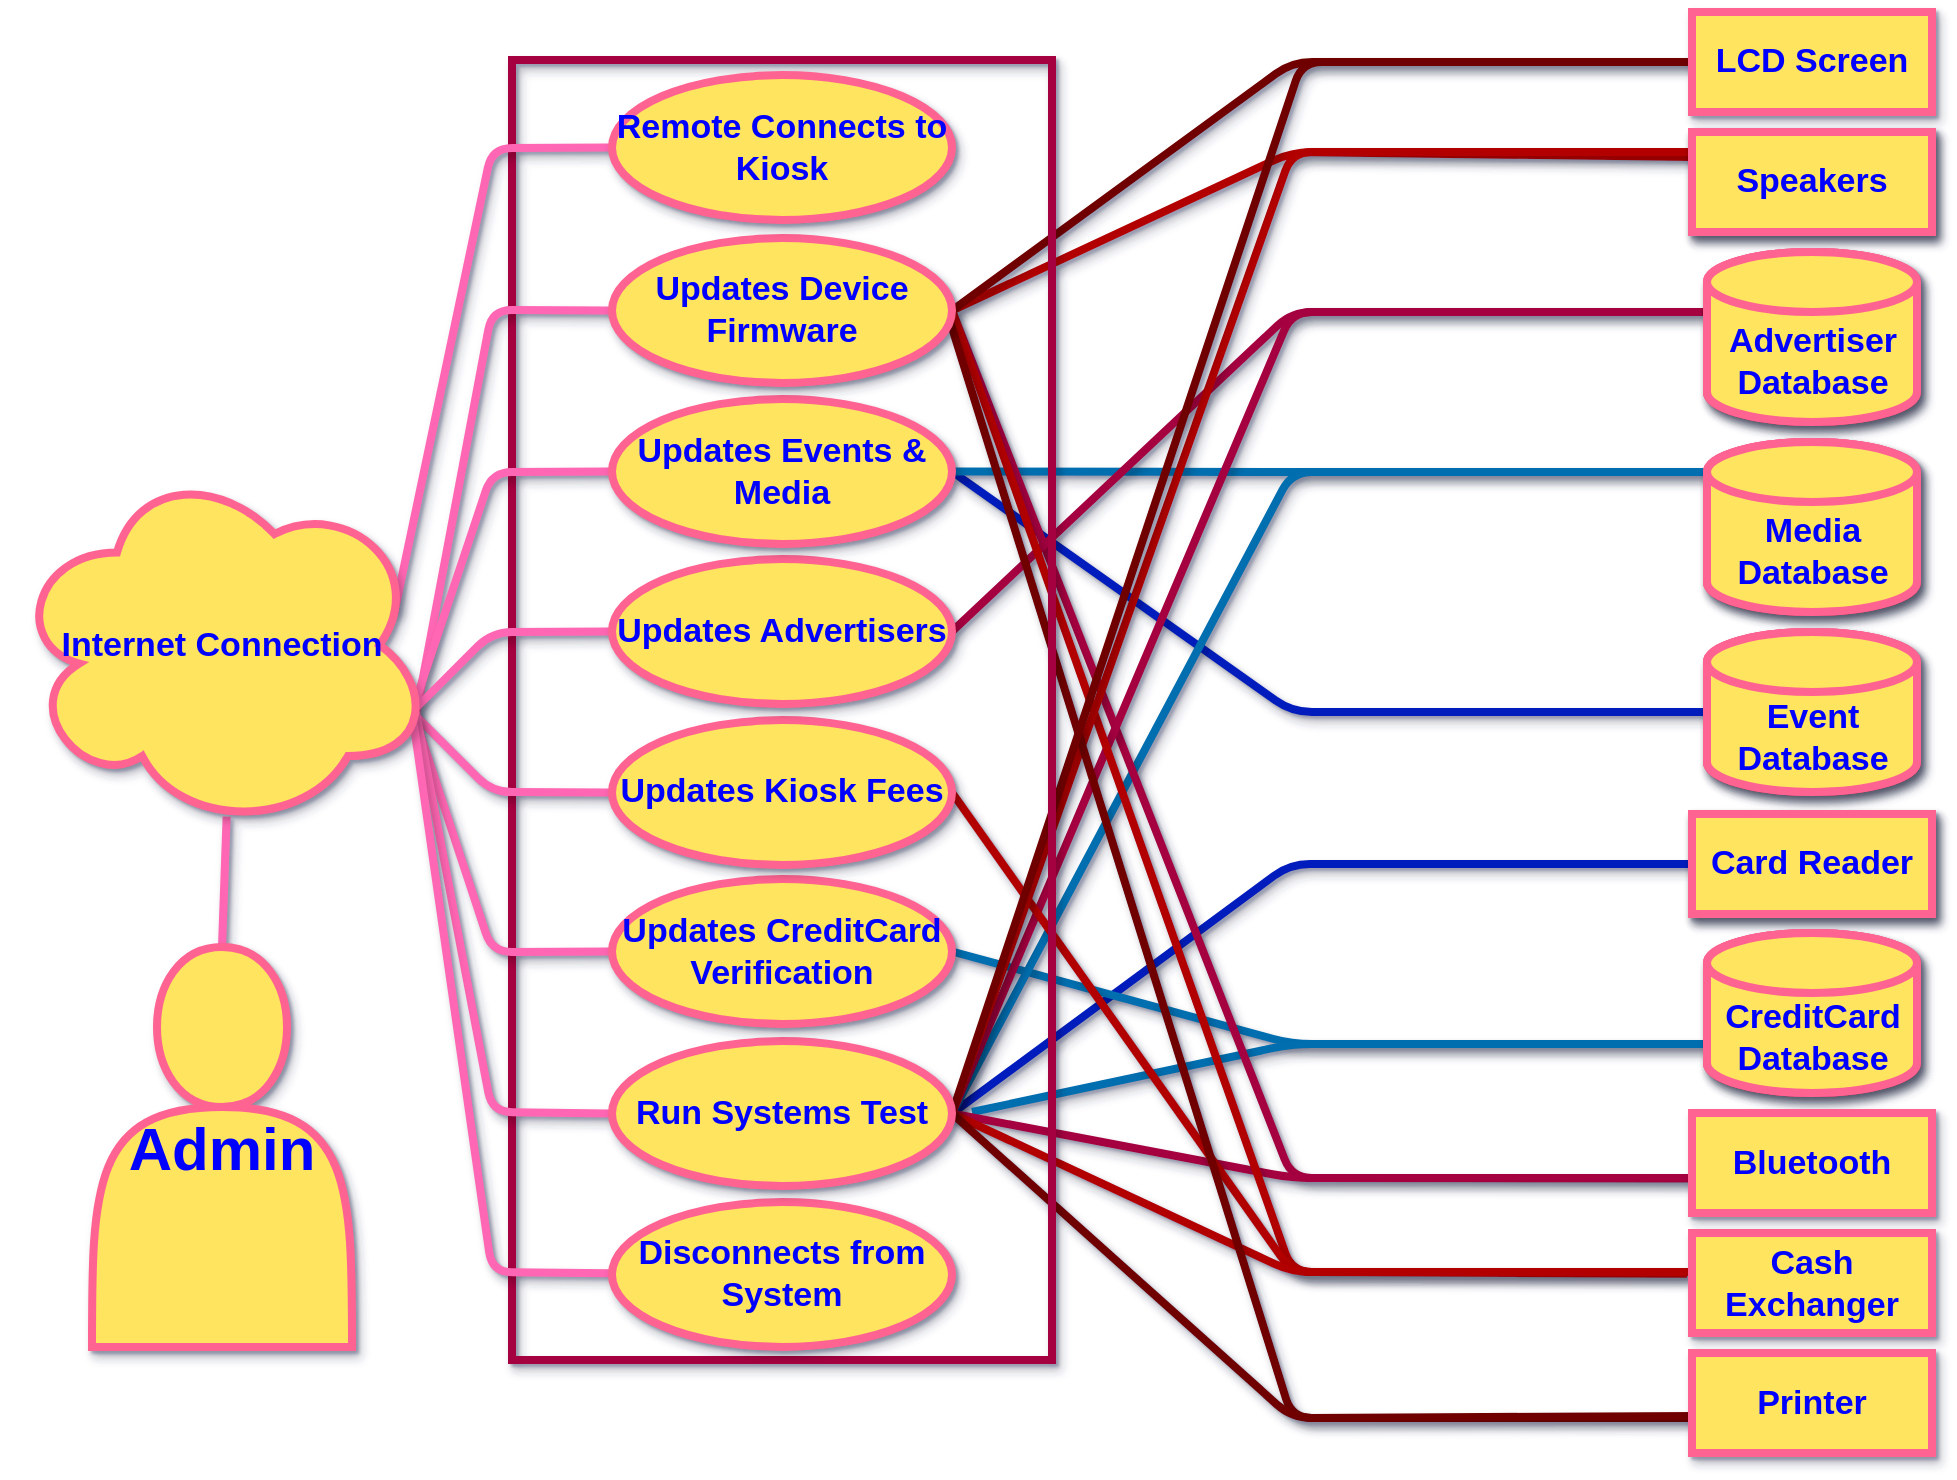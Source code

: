 <mxfile>
    <diagram id="VJWeUaAA5fhg7bQ674Pf" name="Page-1">
        <mxGraphModel dx="1758" dy="791" grid="1" gridSize="40" guides="1" tooltips="1" connect="1" arrows="1" fold="1" page="1" pageScale="1" pageWidth="1400" pageHeight="850" math="0" shadow="1">
            <root>
                <mxCell id="0"/>
                <mxCell id="1" parent="0"/>
                <mxCell id="126" value="" style="edgeStyle=none;endArrow=none;verticalAlign=bottom;strokeColor=#001DBC;strokeWidth=4;exitX=0;exitY=0.5;exitDx=0;exitDy=0;shadow=1;html=1;labelBorderColor=none;labelBackgroundColor=none;align=center;fontColor=#0000FF;entryX=1;entryY=0.5;entryDx=0;entryDy=0;fillColor=#0050ef;exitPerimeter=0;" edge="1" parent="1" source="32" target="98">
                    <mxGeometry width="160" relative="1" as="geometry">
                        <mxPoint x="920" y="194" as="sourcePoint"/>
                        <mxPoint x="550" y="239.25" as="targetPoint"/>
                        <Array as="points">
                            <mxPoint x="680" y="400"/>
                        </Array>
                    </mxGeometry>
                </mxCell>
                <mxCell id="137" value="" style="edgeStyle=none;endArrow=none;verticalAlign=bottom;strokeColor=#001DBC;strokeWidth=4;shadow=1;html=1;labelBorderColor=none;labelBackgroundColor=none;align=center;fontColor=#0000FF;entryX=1;entryY=0.5;entryDx=0;entryDy=0;fillColor=#0050ef;exitX=0;exitY=0.5;exitDx=0;exitDy=0;" edge="1" parent="1" source="140" target="103">
                    <mxGeometry width="160" relative="1" as="geometry">
                        <mxPoint x="888" y="440" as="sourcePoint"/>
                        <mxPoint x="509.16" y="308.59" as="targetPoint"/>
                        <Array as="points">
                            <mxPoint x="679" y="476"/>
                        </Array>
                    </mxGeometry>
                </mxCell>
                <mxCell id="129" value="" style="edgeStyle=none;endArrow=none;verticalAlign=bottom;strokeColor=#006EAF;strokeWidth=4;shadow=1;html=1;labelBorderColor=none;labelBackgroundColor=none;align=center;fontColor=#0000FF;entryX=1;entryY=0.5;entryDx=0;entryDy=0;fillColor=#1ba1e2;exitX=0;exitY=0;exitDx=0;exitDy=15;exitPerimeter=0;" edge="1" parent="1" source="30" target="98">
                    <mxGeometry width="160" relative="1" as="geometry">
                        <mxPoint x="887" y="329" as="sourcePoint"/>
                        <mxPoint x="550" y="319.75" as="targetPoint"/>
                        <Array as="points">
                            <mxPoint x="680" y="280"/>
                        </Array>
                    </mxGeometry>
                </mxCell>
                <mxCell id="130" value="" style="edgeStyle=none;endArrow=none;verticalAlign=bottom;strokeColor=#006EAF;strokeWidth=4;shadow=1;html=1;labelBorderColor=none;labelBackgroundColor=none;align=center;fontColor=#0000FF;entryX=1;entryY=0.5;entryDx=0;entryDy=0;fillColor=#1ba1e2;" edge="1" parent="1" target="102">
                    <mxGeometry width="160" relative="1" as="geometry">
                        <mxPoint x="886" y="566" as="sourcePoint"/>
                        <mxPoint x="550" y="319.75" as="targetPoint"/>
                        <Array as="points">
                            <mxPoint x="680" y="566"/>
                        </Array>
                    </mxGeometry>
                </mxCell>
                <mxCell id="136" value="" style="edgeStyle=none;endArrow=none;verticalAlign=bottom;strokeColor=#006EAF;strokeWidth=4;shadow=1;html=1;labelBorderColor=none;labelBackgroundColor=none;align=center;fontColor=#0000FF;fillColor=#1ba1e2;exitX=0;exitY=0;exitDx=0;exitDy=15;exitPerimeter=0;entryX=1;entryY=0.5;entryDx=0;entryDy=0;" edge="1" parent="1" source="30" target="103">
                    <mxGeometry width="160" relative="1" as="geometry">
                        <mxPoint x="927" y="369" as="sourcePoint"/>
                        <mxPoint x="520" y="600" as="targetPoint"/>
                        <Array as="points">
                            <mxPoint x="680" y="280"/>
                        </Array>
                    </mxGeometry>
                </mxCell>
                <mxCell id="138" value="" style="edgeStyle=none;endArrow=none;verticalAlign=bottom;strokeColor=#006EAF;strokeWidth=4;shadow=1;html=1;labelBorderColor=none;labelBackgroundColor=none;align=center;fontColor=#0000FF;fillColor=#1ba1e2;" edge="1" parent="1">
                    <mxGeometry width="160" relative="1" as="geometry">
                        <mxPoint x="887" y="566" as="sourcePoint"/>
                        <mxPoint x="520" y="600" as="targetPoint"/>
                        <Array as="points">
                            <mxPoint x="680" y="566"/>
                        </Array>
                    </mxGeometry>
                </mxCell>
                <mxCell id="116" value="" style="edgeStyle=none;endArrow=none;verticalAlign=bottom;strokeColor=#A50040;strokeWidth=4;exitX=0.015;exitY=0.656;exitDx=0;exitDy=0;shadow=1;html=1;labelBorderColor=none;labelBackgroundColor=none;align=center;fontColor=#0000FF;entryX=1;entryY=0.5;entryDx=0;entryDy=0;fillColor=#d80073;exitPerimeter=0;" edge="1" parent="1" source="43" target="97">
                    <mxGeometry width="160" relative="1" as="geometry">
                        <mxPoint x="920" y="134" as="sourcePoint"/>
                        <mxPoint x="550.0" y="239.25" as="targetPoint"/>
                        <Array as="points">
                            <mxPoint x="680" y="633"/>
                        </Array>
                    </mxGeometry>
                </mxCell>
                <mxCell id="127" value="" style="edgeStyle=none;endArrow=none;verticalAlign=bottom;strokeColor=#A50040;strokeWidth=4;shadow=1;html=1;labelBorderColor=none;labelBackgroundColor=none;align=center;fontColor=#0000FF;entryX=1;entryY=0.5;entryDx=0;entryDy=0;fillColor=#d80073;" edge="1" parent="1" target="100">
                    <mxGeometry width="160" relative="1" as="geometry">
                        <mxPoint x="888" y="200" as="sourcePoint"/>
                        <mxPoint x="550" y="319.75" as="targetPoint"/>
                        <Array as="points">
                            <mxPoint x="680" y="200"/>
                        </Array>
                    </mxGeometry>
                </mxCell>
                <mxCell id="135" value="" style="edgeStyle=none;endArrow=none;verticalAlign=bottom;strokeColor=#A50040;strokeWidth=4;shadow=1;html=1;labelBorderColor=none;labelBackgroundColor=none;align=center;fontColor=#0000FF;fillColor=#d80073;entryX=1;entryY=0.5;entryDx=0;entryDy=0;" edge="1" parent="1" target="103">
                    <mxGeometry width="160" relative="1" as="geometry">
                        <mxPoint x="885" y="200" as="sourcePoint"/>
                        <mxPoint x="520" y="600" as="targetPoint"/>
                        <Array as="points">
                            <mxPoint x="680" y="200"/>
                        </Array>
                    </mxGeometry>
                </mxCell>
                <mxCell id="139" value="" style="edgeStyle=none;endArrow=none;verticalAlign=bottom;strokeColor=#A50040;strokeWidth=4;shadow=1;html=1;labelBorderColor=none;labelBackgroundColor=none;align=center;fontColor=#0000FF;entryX=1;entryY=0.5;entryDx=0;entryDy=0;fillColor=#d80073;" edge="1" parent="1" target="103">
                    <mxGeometry width="160" relative="1" as="geometry">
                        <mxPoint x="880" y="633" as="sourcePoint"/>
                        <mxPoint x="550.0" y="239.25" as="targetPoint"/>
                        <Array as="points">
                            <mxPoint x="680" y="633"/>
                        </Array>
                    </mxGeometry>
                </mxCell>
                <mxCell id="114" value="" style="edgeStyle=none;endArrow=none;verticalAlign=bottom;strokeColor=#B20000;strokeWidth=4;exitX=0;exitY=0.25;exitDx=0;exitDy=0;shadow=1;html=1;labelBorderColor=none;labelBackgroundColor=none;align=center;fontColor=#0000FF;entryX=1;entryY=0.5;entryDx=0;entryDy=0;fillColor=#e51400;" edge="1" parent="1" source="22" target="97">
                    <mxGeometry width="160" relative="1" as="geometry">
                        <mxPoint x="618.9" y="189" as="sourcePoint"/>
                        <mxPoint x="510.0" y="195.34" as="targetPoint"/>
                        <Array as="points">
                            <mxPoint x="680" y="120"/>
                        </Array>
                    </mxGeometry>
                </mxCell>
                <mxCell id="118" value="" style="edgeStyle=none;endArrow=none;verticalAlign=bottom;strokeColor=#B20000;strokeWidth=4;shadow=1;html=1;labelBorderColor=none;labelBackgroundColor=none;align=center;fontColor=#0000FF;entryX=1;entryY=0.5;entryDx=0;entryDy=0;fillColor=#e51400;" edge="1" parent="1" target="97">
                    <mxGeometry width="160" relative="1" as="geometry">
                        <mxPoint x="880" y="680" as="sourcePoint"/>
                        <mxPoint x="550.0" y="239.25" as="targetPoint"/>
                        <Array as="points">
                            <mxPoint x="680" y="680"/>
                        </Array>
                    </mxGeometry>
                </mxCell>
                <mxCell id="128" value="" style="edgeStyle=none;endArrow=none;verticalAlign=bottom;strokeColor=#B20000;strokeWidth=4;exitX=-0.021;exitY=0.407;exitDx=0;exitDy=0;shadow=1;html=1;labelBorderColor=none;labelBackgroundColor=none;align=center;fontColor=#0000FF;entryX=1;entryY=0.5;entryDx=0;entryDy=0;fillColor=#e51400;exitPerimeter=0;" edge="1" parent="1" source="39" target="101">
                    <mxGeometry width="160" relative="1" as="geometry">
                        <mxPoint x="928.34" y="465.16" as="sourcePoint"/>
                        <mxPoint x="550" y="319.75" as="targetPoint"/>
                        <Array as="points">
                            <mxPoint x="680" y="680"/>
                        </Array>
                    </mxGeometry>
                </mxCell>
                <mxCell id="131" value="" style="edgeStyle=none;endArrow=none;verticalAlign=bottom;strokeColor=#B20000;strokeWidth=4;shadow=1;html=1;labelBorderColor=none;labelBackgroundColor=none;align=center;fontColor=#0000FF;entryX=1;entryY=0.5;entryDx=0;entryDy=0;fillColor=#e51400;" edge="1" parent="1" target="103">
                    <mxGeometry width="160" relative="1" as="geometry">
                        <mxPoint x="880" y="680" as="sourcePoint"/>
                        <mxPoint x="550" y="480.25" as="targetPoint"/>
                        <Array as="points">
                            <mxPoint x="680" y="680"/>
                        </Array>
                    </mxGeometry>
                </mxCell>
                <mxCell id="134" value="" style="edgeStyle=none;endArrow=none;verticalAlign=bottom;strokeColor=#B20000;strokeWidth=4;shadow=1;html=1;labelBorderColor=none;labelBackgroundColor=none;align=center;fontColor=#0000FF;entryX=1;entryY=0.5;entryDx=0;entryDy=0;fillColor=#e51400;" edge="1" parent="1" target="103">
                    <mxGeometry width="160" relative="1" as="geometry">
                        <mxPoint x="880" y="120" as="sourcePoint"/>
                        <mxPoint x="550.0" y="239.25" as="targetPoint"/>
                        <Array as="points">
                            <mxPoint x="680" y="120"/>
                        </Array>
                    </mxGeometry>
                </mxCell>
                <mxCell id="115" value="" style="edgeStyle=none;endArrow=none;verticalAlign=bottom;strokeColor=#6F0000;strokeWidth=4;exitX=0;exitY=0.5;exitDx=0;exitDy=0;shadow=1;html=1;labelBorderColor=none;labelBackgroundColor=none;align=center;fontColor=#0000FF;entryX=1;entryY=0.5;entryDx=0;entryDy=0;fillColor=#a20025;" edge="1" parent="1" source="19" target="97">
                    <mxGeometry width="160" relative="1" as="geometry">
                        <mxPoint x="920" y="194" as="sourcePoint"/>
                        <mxPoint x="520" y="194" as="targetPoint"/>
                        <Array as="points">
                            <mxPoint x="680" y="75"/>
                        </Array>
                    </mxGeometry>
                </mxCell>
                <mxCell id="119" value="" style="edgeStyle=none;endArrow=none;verticalAlign=bottom;strokeColor=#6F0000;strokeWidth=4;shadow=1;html=1;labelBorderColor=none;labelBackgroundColor=none;align=center;fontColor=#0000FF;entryX=0.996;entryY=0.589;entryDx=0;entryDy=0;entryPerimeter=0;fillColor=#a20025;" edge="1" parent="1" target="97">
                    <mxGeometry width="160" relative="1" as="geometry">
                        <mxPoint x="880" y="753" as="sourcePoint"/>
                        <mxPoint x="550.0" y="239.25" as="targetPoint"/>
                        <Array as="points">
                            <mxPoint x="680" y="753"/>
                        </Array>
                    </mxGeometry>
                </mxCell>
                <mxCell id="132" value="" style="edgeStyle=none;endArrow=none;verticalAlign=bottom;strokeColor=#6F0000;strokeWidth=4;exitX=0.015;exitY=0.629;exitDx=0;exitDy=0;shadow=1;html=1;labelBorderColor=none;labelBackgroundColor=none;align=center;fontColor=#0000FF;entryX=1;entryY=0.5;entryDx=0;entryDy=0;fillColor=#a20025;exitPerimeter=0;" edge="1" parent="1" source="85" target="103">
                    <mxGeometry width="160" relative="1" as="geometry">
                        <mxPoint x="920" y="744" as="sourcePoint"/>
                        <mxPoint x="549.32" y="245.703" as="targetPoint"/>
                        <Array as="points">
                            <mxPoint x="680" y="753"/>
                        </Array>
                    </mxGeometry>
                </mxCell>
                <mxCell id="133" value="" style="edgeStyle=none;endArrow=none;verticalAlign=bottom;strokeColor=#6F0000;strokeWidth=4;exitX=0;exitY=0.5;exitDx=0;exitDy=0;shadow=1;html=1;labelBorderColor=none;labelBackgroundColor=none;align=center;fontColor=#0000FF;entryX=1;entryY=0.5;entryDx=0;entryDy=0;fillColor=#a20025;" edge="1" parent="1" source="19" target="103">
                    <mxGeometry width="160" relative="1" as="geometry">
                        <mxPoint x="885" y="101.37" as="sourcePoint"/>
                        <mxPoint x="515" y="206.62" as="targetPoint"/>
                        <Array as="points">
                            <mxPoint x="685" y="75"/>
                        </Array>
                    </mxGeometry>
                </mxCell>
                <mxCell id="13" value="" style="whiteSpace=wrap;strokeColor=#A50040;strokeWidth=4;perimeterSpacing=5;shadow=1;glass=1;html=1;labelBorderColor=none;labelBackgroundColor=none;align=center;fontSize=17;fontColor=#ffffff;fontStyle=1;fillColor=none;" parent="1" vertex="1">
                    <mxGeometry x="290" y="74" width="270" height="650" as="geometry"/>
                </mxCell>
                <mxCell id="105" value="" style="edgeStyle=none;endArrow=none;verticalAlign=bottom;strokeWidth=4;exitX=0.5;exitY=0;exitDx=0;exitDy=0;shadow=1;html=1;labelBorderColor=none;labelBackgroundColor=none;align=center;fontColor=#0000FF;fillColor=#a20025;entryX=0.511;entryY=0.964;entryDx=0;entryDy=0;entryPerimeter=0;strokeColor=#FF66B3;" edge="1" parent="1" source="16" target="45">
                    <mxGeometry width="160" relative="1" as="geometry">
                        <mxPoint x="148.7" y="440.9" as="sourcePoint"/>
                        <mxPoint x="148" y="222" as="targetPoint"/>
                    </mxGeometry>
                </mxCell>
                <mxCell id="106" value="" style="edgeStyle=none;endArrow=none;verticalAlign=bottom;strokeWidth=4;exitX=0;exitY=0.5;exitDx=0;exitDy=0;shadow=1;html=1;labelBorderColor=none;labelBackgroundColor=none;align=center;fontColor=#0000FF;entryX=0.91;entryY=0.414;entryDx=0;entryDy=0;entryPerimeter=0;fillColor=#a20025;strokeColor=#FF66B3;" edge="1" parent="1" source="10" target="45">
                    <mxGeometry width="160" relative="1" as="geometry">
                        <mxPoint x="185" y="389" as="sourcePoint"/>
                        <mxPoint x="188" y="262" as="targetPoint"/>
                        <Array as="points">
                            <mxPoint x="280" y="118"/>
                        </Array>
                    </mxGeometry>
                </mxCell>
                <mxCell id="117" value="" style="edgeStyle=none;endArrow=none;verticalAlign=bottom;strokeWidth=4;exitX=0;exitY=0.5;exitDx=0;exitDy=0;shadow=1;html=1;labelBorderColor=none;labelBackgroundColor=none;align=center;fontColor=#0000FF;entryX=0.96;entryY=0.7;entryDx=0;entryDy=0;entryPerimeter=0;fillColor=#a20025;strokeColor=#FF66B3;" edge="1" parent="1" source="97" target="45">
                    <mxGeometry width="160" relative="1" as="geometry">
                        <mxPoint x="920" y="624" as="sourcePoint"/>
                        <mxPoint x="550.0" y="239.25" as="targetPoint"/>
                        <Array as="points">
                            <mxPoint x="280" y="199"/>
                        </Array>
                    </mxGeometry>
                </mxCell>
                <mxCell id="120" value="" style="edgeStyle=none;endArrow=none;verticalAlign=bottom;strokeWidth=4;exitX=0;exitY=0.5;exitDx=0;exitDy=0;shadow=1;html=1;labelBorderColor=none;labelBackgroundColor=none;align=center;fontColor=#0000FF;fillColor=#a20025;strokeColor=#FF66B3;" edge="1" parent="1" source="98">
                    <mxGeometry width="160" relative="1" as="geometry">
                        <mxPoint x="380" y="239.25" as="sourcePoint"/>
                        <mxPoint x="240" y="400" as="targetPoint"/>
                        <Array as="points">
                            <mxPoint x="280" y="280"/>
                        </Array>
                    </mxGeometry>
                </mxCell>
                <mxCell id="121" value="" style="edgeStyle=none;endArrow=none;verticalAlign=bottom;strokeWidth=4;exitX=0;exitY=0.5;exitDx=0;exitDy=0;shadow=1;html=1;labelBorderColor=none;labelBackgroundColor=none;align=center;fontColor=#0000FF;fillColor=#a20025;strokeColor=#FF66B3;" edge="1" parent="1" source="100">
                    <mxGeometry width="160" relative="1" as="geometry">
                        <mxPoint x="420" y="279.25" as="sourcePoint"/>
                        <mxPoint x="240" y="400" as="targetPoint"/>
                        <Array as="points">
                            <mxPoint x="280" y="360"/>
                        </Array>
                    </mxGeometry>
                </mxCell>
                <mxCell id="122" value="" style="edgeStyle=none;endArrow=none;verticalAlign=bottom;strokeWidth=4;exitX=0;exitY=0.5;exitDx=0;exitDy=0;shadow=1;html=1;labelBorderColor=none;labelBackgroundColor=none;align=center;fontColor=#0000FF;fillColor=#a20025;strokeColor=#FF66B3;" edge="1" parent="1" source="101">
                    <mxGeometry width="160" relative="1" as="geometry">
                        <mxPoint x="460" y="319.25" as="sourcePoint"/>
                        <mxPoint x="240" y="400" as="targetPoint"/>
                        <Array as="points">
                            <mxPoint x="280" y="440"/>
                        </Array>
                    </mxGeometry>
                </mxCell>
                <mxCell id="123" value="" style="edgeStyle=none;endArrow=none;verticalAlign=bottom;strokeWidth=4;exitX=0;exitY=0.5;exitDx=0;exitDy=0;shadow=1;html=1;labelBorderColor=none;labelBackgroundColor=none;align=center;fontColor=#0000FF;fillColor=#a20025;entryX=0.96;entryY=0.7;entryDx=0;entryDy=0;entryPerimeter=0;strokeColor=#FF66B3;" edge="1" parent="1" source="102" target="45">
                    <mxGeometry width="160" relative="1" as="geometry">
                        <mxPoint x="382.55" y="485.977" as="sourcePoint"/>
                        <mxPoint x="280" y="440" as="targetPoint"/>
                        <Array as="points">
                            <mxPoint x="280" y="520"/>
                        </Array>
                    </mxGeometry>
                </mxCell>
                <mxCell id="124" value="" style="edgeStyle=none;endArrow=none;verticalAlign=bottom;strokeWidth=4;exitX=0;exitY=0.5;exitDx=0;exitDy=0;shadow=1;html=1;labelBorderColor=none;labelBackgroundColor=none;align=center;fontColor=#0000FF;fillColor=#a20025;strokeColor=#FF66B3;" edge="1" parent="1" source="103">
                    <mxGeometry width="160" relative="1" as="geometry">
                        <mxPoint x="340" y="592.75" as="sourcePoint"/>
                        <mxPoint x="242" y="400" as="targetPoint"/>
                        <Array as="points">
                            <mxPoint x="280" y="600"/>
                        </Array>
                    </mxGeometry>
                </mxCell>
                <mxCell id="125" value="" style="edgeStyle=none;endArrow=none;verticalAlign=bottom;strokeWidth=4;shadow=1;html=1;labelBorderColor=none;labelBackgroundColor=none;align=center;fontColor=#0000FF;fillColor=#a20025;strokeColor=#FF66B3;" edge="1" parent="1" source="104">
                    <mxGeometry width="160" relative="1" as="geometry">
                        <mxPoint x="380" y="640.75" as="sourcePoint"/>
                        <mxPoint x="240" y="400" as="targetPoint"/>
                        <Array as="points">
                            <mxPoint x="280" y="680"/>
                        </Array>
                    </mxGeometry>
                </mxCell>
                <mxCell id="22" value="&lt;span&gt;Speakers&lt;/span&gt;" style="whiteSpace=wrap;shadow=1;glass=0;fontSize=17;strokeWidth=4;labelBackgroundColor=none;fillColor=#FFE45E;strokeColor=#FF6392;html=1;labelBorderColor=none;align=center;fontColor=#0000FF;fontStyle=1" parent="1" vertex="1">
                    <mxGeometry x="880" y="110" width="120" height="50" as="geometry"/>
                </mxCell>
                <mxCell id="27" value="&lt;span&gt;Advertiser Database&lt;/span&gt;" style="shape=cylinder3;whiteSpace=wrap;boundedLbl=1;backgroundOutline=1;size=15;shadow=1;glass=0;labelBackgroundColor=none;fontSize=17;strokeWidth=4;fillColor=#FFE45E;strokeColor=#FF6392;html=1;labelBorderColor=none;align=center;fontColor=#0000FF;fontStyle=1" parent="1" vertex="1">
                    <mxGeometry x="887.5" y="170" width="105" height="85" as="geometry"/>
                </mxCell>
                <mxCell id="30" value="&lt;span&gt;Media Database&lt;/span&gt;" style="shape=cylinder3;whiteSpace=wrap;boundedLbl=1;backgroundOutline=1;size=15;shadow=1;glass=0;labelBackgroundColor=none;fontSize=17;strokeWidth=4;fillColor=#FFE45E;strokeColor=#FF6392;html=1;labelBorderColor=none;align=center;fontColor=#0000FF;fontStyle=1" parent="1" vertex="1">
                    <mxGeometry x="887.5" y="265" width="105" height="85" as="geometry"/>
                </mxCell>
                <mxCell id="32" value="&lt;span&gt;Event Database&lt;/span&gt;" style="shape=cylinder3;whiteSpace=wrap;boundedLbl=1;backgroundOutline=1;size=15;shadow=1;glass=0;labelBackgroundColor=none;fontSize=17;strokeWidth=4;fillColor=#FFE45E;strokeColor=#FF6392;html=1;labelBorderColor=none;align=center;fontColor=#0000FF;fontStyle=1" parent="1" vertex="1">
                    <mxGeometry x="887.5" y="360" width="105" height="80" as="geometry"/>
                </mxCell>
                <mxCell id="39" value="&lt;span&gt;Cash Exchanger&lt;/span&gt;" style="whiteSpace=wrap;shadow=1;glass=0;fontSize=17;strokeWidth=4;labelBackgroundColor=none;fillColor=#FFE45E;strokeColor=#FF6392;html=1;labelBorderColor=none;align=center;fontColor=#0000FF;fontStyle=1" parent="1" vertex="1">
                    <mxGeometry x="880" y="660.5" width="120" height="50" as="geometry"/>
                </mxCell>
                <mxCell id="41" value="&lt;span&gt;CreditCard Database&lt;/span&gt;" style="shape=cylinder3;whiteSpace=wrap;boundedLbl=1;backgroundOutline=1;size=15;shadow=1;glass=0;labelBackgroundColor=none;fontSize=17;strokeWidth=4;fillColor=#FFE45E;strokeColor=#FF6392;html=1;labelBorderColor=none;align=center;fontColor=#0000FF;fontStyle=1" parent="1" vertex="1">
                    <mxGeometry x="887.5" y="510.5" width="105" height="80" as="geometry"/>
                </mxCell>
                <mxCell id="85" value="&lt;span&gt;Printer&lt;/span&gt;" style="whiteSpace=wrap;shadow=1;glass=0;fontSize=17;strokeWidth=4;labelBackgroundColor=none;fillColor=#FFE45E;strokeColor=#FF6392;html=1;labelBorderColor=none;align=center;fontColor=#0000FF;fontStyle=1" parent="1" vertex="1">
                    <mxGeometry x="880" y="720.5" width="120" height="50" as="geometry"/>
                </mxCell>
                <mxCell id="140" value="&lt;span&gt;Card Reader&lt;/span&gt;" style="whiteSpace=wrap;shadow=1;glass=0;fontSize=17;strokeWidth=4;labelBackgroundColor=none;fillColor=#FFE45E;strokeColor=#FF6392;html=1;labelBorderColor=none;align=center;fontColor=#0000FF;fontStyle=1" vertex="1" parent="1">
                    <mxGeometry x="880" y="451" width="120" height="50" as="geometry"/>
                </mxCell>
                <mxCell id="19" value="&lt;span&gt;LCD Screen&lt;/span&gt;" style="whiteSpace=wrap;shadow=1;glass=0;fontSize=17;strokeWidth=4;labelBackgroundColor=none;fillColor=#FFE45E;strokeColor=#FF6392;html=1;labelBorderColor=none;align=center;fontColor=#0000FF;fontStyle=1" parent="1" vertex="1">
                    <mxGeometry x="880" y="50" width="120" height="50" as="geometry"/>
                </mxCell>
                <mxCell id="141" value="&lt;span&gt;Speakers&lt;/span&gt;" style="whiteSpace=wrap;shadow=1;glass=0;fontSize=17;strokeWidth=4;labelBackgroundColor=none;fillColor=#FFE45E;strokeColor=#FF6392;html=1;labelBorderColor=none;align=center;fontColor=#0000FF;fontStyle=1" vertex="1" parent="1">
                    <mxGeometry x="880" y="110" width="120" height="50" as="geometry"/>
                </mxCell>
                <mxCell id="142" value="&lt;span&gt;Advertiser Database&lt;/span&gt;" style="shape=cylinder3;whiteSpace=wrap;boundedLbl=1;backgroundOutline=1;size=15;shadow=1;glass=0;labelBackgroundColor=none;fontSize=17;strokeWidth=4;fillColor=#FFE45E;strokeColor=#FF6392;html=1;labelBorderColor=none;align=center;fontColor=#0000FF;fontStyle=1" vertex="1" parent="1">
                    <mxGeometry x="887.5" y="170" width="105" height="85" as="geometry"/>
                </mxCell>
                <mxCell id="143" value="&lt;span&gt;Media Database&lt;/span&gt;" style="shape=cylinder3;whiteSpace=wrap;boundedLbl=1;backgroundOutline=1;size=15;shadow=1;glass=0;labelBackgroundColor=none;fontSize=17;strokeWidth=4;fillColor=#FFE45E;strokeColor=#FF6392;html=1;labelBorderColor=none;align=center;fontColor=#0000FF;fontStyle=1" vertex="1" parent="1">
                    <mxGeometry x="887.5" y="265" width="105" height="85" as="geometry"/>
                </mxCell>
                <mxCell id="144" value="&lt;span&gt;Event Database&lt;/span&gt;" style="shape=cylinder3;whiteSpace=wrap;boundedLbl=1;backgroundOutline=1;size=15;shadow=1;glass=0;labelBackgroundColor=none;fontSize=17;strokeWidth=4;fillColor=#FFE45E;strokeColor=#FF6392;html=1;labelBorderColor=none;align=center;fontColor=#0000FF;fontStyle=1" vertex="1" parent="1">
                    <mxGeometry x="887.5" y="360" width="105" height="80" as="geometry"/>
                </mxCell>
                <mxCell id="145" value="&lt;span&gt;Card Reader&lt;/span&gt;" style="whiteSpace=wrap;shadow=1;glass=0;fontSize=17;strokeWidth=4;labelBackgroundColor=none;fillColor=#FFE45E;strokeColor=#FF6392;html=1;labelBorderColor=none;align=center;fontColor=#0000FF;fontStyle=1" vertex="1" parent="1">
                    <mxGeometry x="880" y="451" width="120" height="50" as="geometry"/>
                </mxCell>
                <mxCell id="146" value="&lt;span&gt;CreditCard Database&lt;/span&gt;" style="shape=cylinder3;whiteSpace=wrap;boundedLbl=1;backgroundOutline=1;size=15;shadow=1;glass=0;labelBackgroundColor=none;fontSize=17;strokeWidth=4;fillColor=#FFE45E;strokeColor=#FF6392;html=1;labelBorderColor=none;align=center;fontColor=#0000FF;fontStyle=1" vertex="1" parent="1">
                    <mxGeometry x="887.5" y="510.5" width="105" height="80" as="geometry"/>
                </mxCell>
                <mxCell id="147" value="&lt;span&gt;Speakers&lt;/span&gt;" style="whiteSpace=wrap;shadow=1;glass=0;fontSize=17;strokeWidth=4;labelBackgroundColor=none;fillColor=#FFE45E;strokeColor=#FF6392;html=1;labelBorderColor=none;align=center;fontColor=#0000FF;fontStyle=1" vertex="1" parent="1">
                    <mxGeometry x="880" y="110" width="120" height="50" as="geometry"/>
                </mxCell>
                <mxCell id="148" value="&lt;span&gt;Advertiser Database&lt;/span&gt;" style="shape=cylinder3;whiteSpace=wrap;boundedLbl=1;backgroundOutline=1;size=15;shadow=1;glass=0;labelBackgroundColor=none;fontSize=17;strokeWidth=4;fillColor=#FFE45E;strokeColor=#FF6392;html=1;labelBorderColor=none;align=center;fontColor=#0000FF;fontStyle=1" vertex="1" parent="1">
                    <mxGeometry x="887.5" y="170" width="105" height="85" as="geometry"/>
                </mxCell>
                <mxCell id="149" value="&lt;span&gt;Media Database&lt;/span&gt;" style="shape=cylinder3;whiteSpace=wrap;boundedLbl=1;backgroundOutline=1;size=15;shadow=1;glass=0;labelBackgroundColor=none;fontSize=17;strokeWidth=4;fillColor=#FFE45E;strokeColor=#FF6392;html=1;labelBorderColor=none;align=center;fontColor=#0000FF;fontStyle=1" vertex="1" parent="1">
                    <mxGeometry x="887.5" y="265" width="105" height="85" as="geometry"/>
                </mxCell>
                <mxCell id="150" value="&lt;span&gt;Event Database&lt;/span&gt;" style="shape=cylinder3;whiteSpace=wrap;boundedLbl=1;backgroundOutline=1;size=15;shadow=1;glass=0;labelBackgroundColor=none;fontSize=17;strokeWidth=4;fillColor=#FFE45E;strokeColor=#FF6392;html=1;labelBorderColor=none;align=center;fontColor=#0000FF;fontStyle=1" vertex="1" parent="1">
                    <mxGeometry x="887.5" y="360" width="105" height="80" as="geometry"/>
                </mxCell>
                <mxCell id="151" value="&lt;span&gt;Card Reader&lt;/span&gt;" style="whiteSpace=wrap;shadow=1;glass=0;fontSize=17;strokeWidth=4;labelBackgroundColor=none;fillColor=#FFE45E;strokeColor=#FF6392;html=1;labelBorderColor=none;align=center;fontColor=#0000FF;fontStyle=1" vertex="1" parent="1">
                    <mxGeometry x="880" y="451" width="120" height="50" as="geometry"/>
                </mxCell>
                <mxCell id="152" value="&lt;span&gt;CreditCard Database&lt;/span&gt;" style="shape=cylinder3;whiteSpace=wrap;boundedLbl=1;backgroundOutline=1;size=15;shadow=1;glass=0;labelBackgroundColor=none;fontSize=17;strokeWidth=4;fillColor=#FFE45E;strokeColor=#FF6392;html=1;labelBorderColor=none;align=center;fontColor=#0000FF;fontStyle=1" vertex="1" parent="1">
                    <mxGeometry x="887.5" y="510.5" width="105" height="80" as="geometry"/>
                </mxCell>
                <mxCell id="43" value="&lt;span&gt;Bluetooth&lt;/span&gt;" style="whiteSpace=wrap;shadow=1;glass=0;fontSize=17;strokeWidth=4;labelBackgroundColor=none;fillColor=#FFE45E;strokeColor=#FF6392;html=1;labelBorderColor=none;align=center;fontColor=#0000FF;fontStyle=1" parent="1" vertex="1">
                    <mxGeometry x="880" y="600.5" width="120" height="50" as="geometry"/>
                </mxCell>
                <mxCell id="104" value="Disconnects from System" style="ellipse;whiteSpace=wrap;fillColor=#FFE45E;shadow=1;strokeColor=#FF6392;strokeWidth=4;html=1;labelBorderColor=none;labelBackgroundColor=none;align=center;fontSize=17;fontColor=#0000FF;fontStyle=1" vertex="1" parent="1">
                    <mxGeometry x="340" y="645" width="170" height="72.5" as="geometry"/>
                </mxCell>
                <mxCell id="103" value="Run Systems Test" style="ellipse;whiteSpace=wrap;fillColor=#FFE45E;shadow=1;strokeColor=#FF6392;strokeWidth=4;html=1;labelBorderColor=none;labelBackgroundColor=none;align=center;fontSize=17;fontColor=#0000FF;fontStyle=1" vertex="1" parent="1">
                    <mxGeometry x="340" y="564.5" width="170" height="72.5" as="geometry"/>
                </mxCell>
                <mxCell id="102" value="Updates CreditCard Verification" style="ellipse;whiteSpace=wrap;fillColor=#FFE45E;shadow=1;strokeColor=#FF6392;strokeWidth=4;html=1;labelBorderColor=none;labelBackgroundColor=none;align=center;fontSize=17;fontColor=#0000FF;fontStyle=1" vertex="1" parent="1">
                    <mxGeometry x="340" y="483.5" width="170" height="72.5" as="geometry"/>
                </mxCell>
                <mxCell id="101" value="Updates Kiosk Fees" style="ellipse;whiteSpace=wrap;fillColor=#FFE45E;shadow=1;strokeColor=#FF6392;strokeWidth=4;html=1;labelBorderColor=none;labelBackgroundColor=none;align=center;fontSize=17;fontColor=#0000FF;fontStyle=1" vertex="1" parent="1">
                    <mxGeometry x="340" y="404" width="170" height="72.5" as="geometry"/>
                </mxCell>
                <mxCell id="100" value="Updates Advertisers" style="ellipse;whiteSpace=wrap;fillColor=#FFE45E;shadow=1;strokeColor=#FF6392;strokeWidth=4;html=1;labelBorderColor=none;labelBackgroundColor=none;align=center;fontSize=17;fontColor=#0000FF;fontStyle=1" vertex="1" parent="1">
                    <mxGeometry x="340" y="323.5" width="170" height="72.5" as="geometry"/>
                </mxCell>
                <mxCell id="98" value="&lt;span&gt;Updates Events &amp;amp; Media&lt;/span&gt;" style="ellipse;whiteSpace=wrap;fillColor=#FFE45E;shadow=1;strokeColor=#FF6392;strokeWidth=4;html=1;labelBorderColor=none;labelBackgroundColor=none;align=center;fontSize=17;fontColor=#0000FF;fontStyle=1" vertex="1" parent="1">
                    <mxGeometry x="340" y="243.5" width="170" height="72.5" as="geometry"/>
                </mxCell>
                <mxCell id="97" value="&lt;span&gt;Updates Device Firmware&lt;/span&gt;" style="ellipse;whiteSpace=wrap;fillColor=#FFE45E;shadow=1;strokeColor=#FF6392;strokeWidth=4;html=1;labelBorderColor=none;labelBackgroundColor=none;align=center;fontSize=17;fontColor=#0000FF;fontStyle=1" vertex="1" parent="1">
                    <mxGeometry x="340" y="163" width="170" height="72.5" as="geometry"/>
                </mxCell>
                <mxCell id="10" value="&lt;span&gt;Remote Connects to Kiosk&lt;/span&gt;" style="ellipse;whiteSpace=wrap;fillColor=#FFE45E;shadow=1;strokeColor=#FF6392;strokeWidth=4;html=1;labelBorderColor=none;labelBackgroundColor=none;align=center;fontSize=17;fontColor=#0000FF;fontStyle=1" parent="1" vertex="1">
                    <mxGeometry x="340" y="81.5" width="170" height="72.5" as="geometry"/>
                </mxCell>
                <mxCell id="16" value="&lt;span style=&quot;font-size: 30px ; font-weight: 700&quot;&gt;Admin&lt;/span&gt;" style="shape=actor;whiteSpace=wrap;shadow=1;glass=1;strokeWidth=4;fillColor=#FFE45E;strokeColor=#FF6392;labelBackgroundColor=none;labelBorderColor=none;html=1;align=center;fontColor=#0000FF;" parent="1" vertex="1">
                    <mxGeometry x="80" y="517.5" width="130" height="200" as="geometry"/>
                </mxCell>
                <mxCell id="45" value="&lt;span&gt;Internet Connection&lt;/span&gt;" style="ellipse;shape=cloud;whiteSpace=wrap;shadow=1;glass=0;labelBackgroundColor=none;fontSize=17;strokeColor=#FF6392;strokeWidth=4;fillColor=#FFE45E;html=1;labelBorderColor=none;align=center;fontColor=#0000FF;fontStyle=1" parent="1" vertex="1">
                    <mxGeometry x="40" y="274" width="210" height="185" as="geometry"/>
                </mxCell>
            </root>
        </mxGraphModel>
    </diagram>
</mxfile>